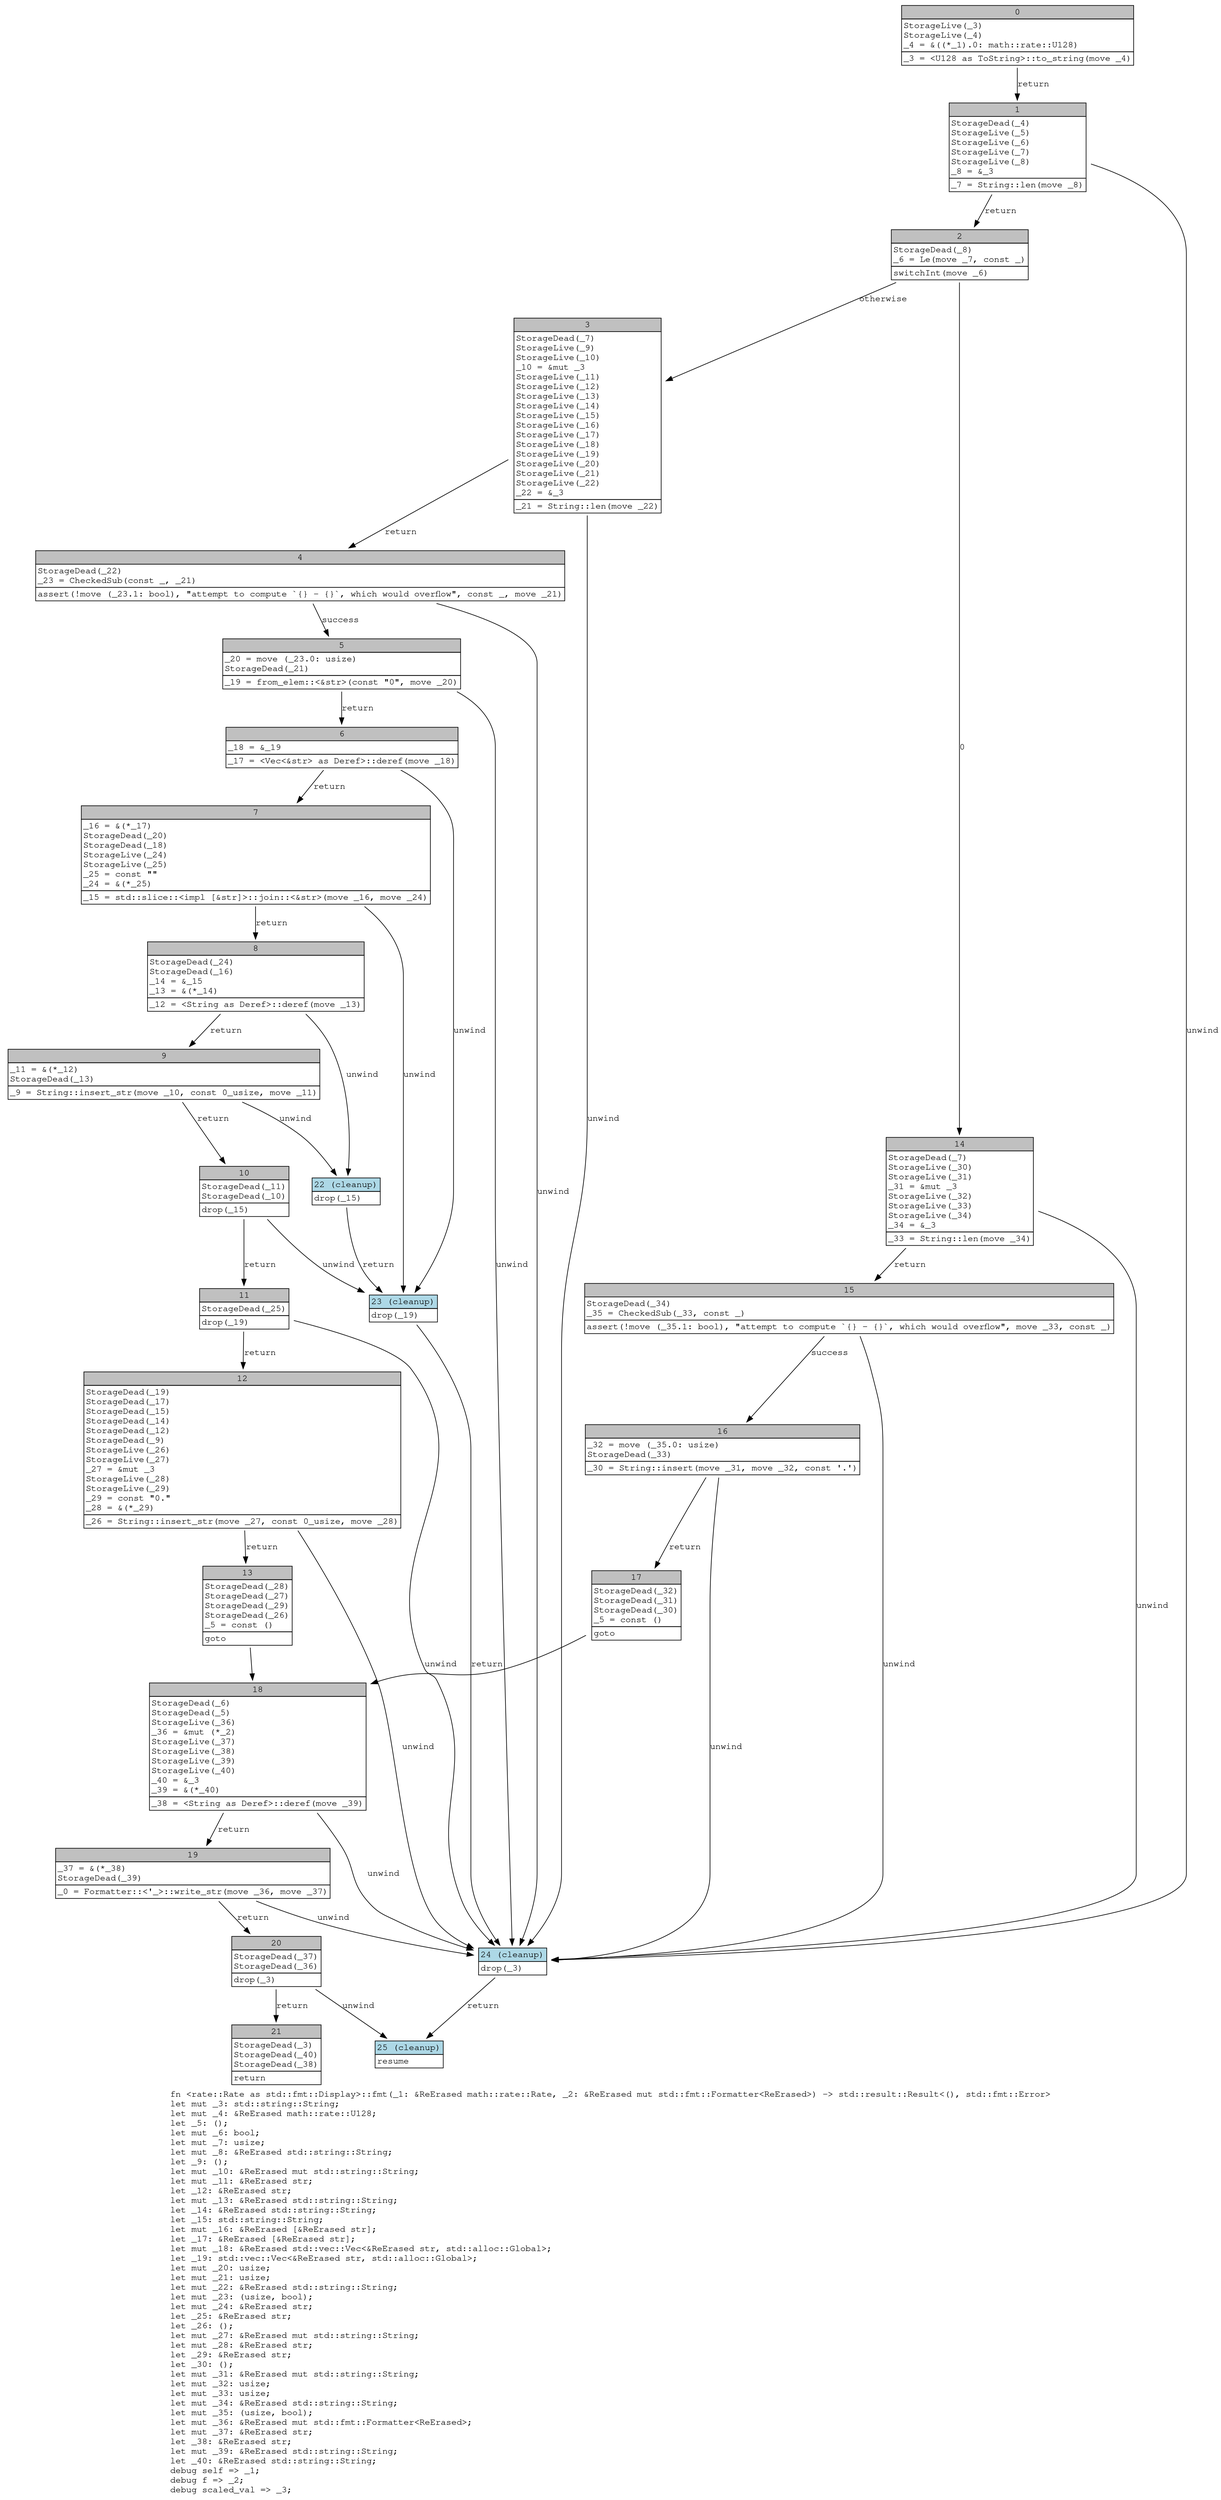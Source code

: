 digraph Mir_0_188 {
    graph [fontname="Courier, monospace"];
    node [fontname="Courier, monospace"];
    edge [fontname="Courier, monospace"];
    label=<fn &lt;rate::Rate as std::fmt::Display&gt;::fmt(_1: &amp;ReErased math::rate::Rate, _2: &amp;ReErased mut std::fmt::Formatter&lt;ReErased&gt;) -&gt; std::result::Result&lt;(), std::fmt::Error&gt;<br align="left"/>let mut _3: std::string::String;<br align="left"/>let mut _4: &amp;ReErased math::rate::U128;<br align="left"/>let _5: ();<br align="left"/>let mut _6: bool;<br align="left"/>let mut _7: usize;<br align="left"/>let mut _8: &amp;ReErased std::string::String;<br align="left"/>let _9: ();<br align="left"/>let mut _10: &amp;ReErased mut std::string::String;<br align="left"/>let mut _11: &amp;ReErased str;<br align="left"/>let _12: &amp;ReErased str;<br align="left"/>let mut _13: &amp;ReErased std::string::String;<br align="left"/>let _14: &amp;ReErased std::string::String;<br align="left"/>let _15: std::string::String;<br align="left"/>let mut _16: &amp;ReErased [&amp;ReErased str];<br align="left"/>let _17: &amp;ReErased [&amp;ReErased str];<br align="left"/>let mut _18: &amp;ReErased std::vec::Vec&lt;&amp;ReErased str, std::alloc::Global&gt;;<br align="left"/>let _19: std::vec::Vec&lt;&amp;ReErased str, std::alloc::Global&gt;;<br align="left"/>let mut _20: usize;<br align="left"/>let mut _21: usize;<br align="left"/>let mut _22: &amp;ReErased std::string::String;<br align="left"/>let mut _23: (usize, bool);<br align="left"/>let mut _24: &amp;ReErased str;<br align="left"/>let _25: &amp;ReErased str;<br align="left"/>let _26: ();<br align="left"/>let mut _27: &amp;ReErased mut std::string::String;<br align="left"/>let mut _28: &amp;ReErased str;<br align="left"/>let _29: &amp;ReErased str;<br align="left"/>let _30: ();<br align="left"/>let mut _31: &amp;ReErased mut std::string::String;<br align="left"/>let mut _32: usize;<br align="left"/>let mut _33: usize;<br align="left"/>let mut _34: &amp;ReErased std::string::String;<br align="left"/>let mut _35: (usize, bool);<br align="left"/>let mut _36: &amp;ReErased mut std::fmt::Formatter&lt;ReErased&gt;;<br align="left"/>let mut _37: &amp;ReErased str;<br align="left"/>let _38: &amp;ReErased str;<br align="left"/>let mut _39: &amp;ReErased std::string::String;<br align="left"/>let _40: &amp;ReErased std::string::String;<br align="left"/>debug self =&gt; _1;<br align="left"/>debug f =&gt; _2;<br align="left"/>debug scaled_val =&gt; _3;<br align="left"/>>;
    bb0__0_188 [shape="none", label=<<table border="0" cellborder="1" cellspacing="0"><tr><td bgcolor="gray" align="center" colspan="1">0</td></tr><tr><td align="left" balign="left">StorageLive(_3)<br/>StorageLive(_4)<br/>_4 = &amp;((*_1).0: math::rate::U128)<br/></td></tr><tr><td align="left">_3 = &lt;U128 as ToString&gt;::to_string(move _4)</td></tr></table>>];
    bb1__0_188 [shape="none", label=<<table border="0" cellborder="1" cellspacing="0"><tr><td bgcolor="gray" align="center" colspan="1">1</td></tr><tr><td align="left" balign="left">StorageDead(_4)<br/>StorageLive(_5)<br/>StorageLive(_6)<br/>StorageLive(_7)<br/>StorageLive(_8)<br/>_8 = &amp;_3<br/></td></tr><tr><td align="left">_7 = String::len(move _8)</td></tr></table>>];
    bb2__0_188 [shape="none", label=<<table border="0" cellborder="1" cellspacing="0"><tr><td bgcolor="gray" align="center" colspan="1">2</td></tr><tr><td align="left" balign="left">StorageDead(_8)<br/>_6 = Le(move _7, const _)<br/></td></tr><tr><td align="left">switchInt(move _6)</td></tr></table>>];
    bb3__0_188 [shape="none", label=<<table border="0" cellborder="1" cellspacing="0"><tr><td bgcolor="gray" align="center" colspan="1">3</td></tr><tr><td align="left" balign="left">StorageDead(_7)<br/>StorageLive(_9)<br/>StorageLive(_10)<br/>_10 = &amp;mut _3<br/>StorageLive(_11)<br/>StorageLive(_12)<br/>StorageLive(_13)<br/>StorageLive(_14)<br/>StorageLive(_15)<br/>StorageLive(_16)<br/>StorageLive(_17)<br/>StorageLive(_18)<br/>StorageLive(_19)<br/>StorageLive(_20)<br/>StorageLive(_21)<br/>StorageLive(_22)<br/>_22 = &amp;_3<br/></td></tr><tr><td align="left">_21 = String::len(move _22)</td></tr></table>>];
    bb4__0_188 [shape="none", label=<<table border="0" cellborder="1" cellspacing="0"><tr><td bgcolor="gray" align="center" colspan="1">4</td></tr><tr><td align="left" balign="left">StorageDead(_22)<br/>_23 = CheckedSub(const _, _21)<br/></td></tr><tr><td align="left">assert(!move (_23.1: bool), &quot;attempt to compute `{} - {}`, which would overflow&quot;, const _, move _21)</td></tr></table>>];
    bb5__0_188 [shape="none", label=<<table border="0" cellborder="1" cellspacing="0"><tr><td bgcolor="gray" align="center" colspan="1">5</td></tr><tr><td align="left" balign="left">_20 = move (_23.0: usize)<br/>StorageDead(_21)<br/></td></tr><tr><td align="left">_19 = from_elem::&lt;&amp;str&gt;(const &quot;0&quot;, move _20)</td></tr></table>>];
    bb6__0_188 [shape="none", label=<<table border="0" cellborder="1" cellspacing="0"><tr><td bgcolor="gray" align="center" colspan="1">6</td></tr><tr><td align="left" balign="left">_18 = &amp;_19<br/></td></tr><tr><td align="left">_17 = &lt;Vec&lt;&amp;str&gt; as Deref&gt;::deref(move _18)</td></tr></table>>];
    bb7__0_188 [shape="none", label=<<table border="0" cellborder="1" cellspacing="0"><tr><td bgcolor="gray" align="center" colspan="1">7</td></tr><tr><td align="left" balign="left">_16 = &amp;(*_17)<br/>StorageDead(_20)<br/>StorageDead(_18)<br/>StorageLive(_24)<br/>StorageLive(_25)<br/>_25 = const &quot;&quot;<br/>_24 = &amp;(*_25)<br/></td></tr><tr><td align="left">_15 = std::slice::&lt;impl [&amp;str]&gt;::join::&lt;&amp;str&gt;(move _16, move _24)</td></tr></table>>];
    bb8__0_188 [shape="none", label=<<table border="0" cellborder="1" cellspacing="0"><tr><td bgcolor="gray" align="center" colspan="1">8</td></tr><tr><td align="left" balign="left">StorageDead(_24)<br/>StorageDead(_16)<br/>_14 = &amp;_15<br/>_13 = &amp;(*_14)<br/></td></tr><tr><td align="left">_12 = &lt;String as Deref&gt;::deref(move _13)</td></tr></table>>];
    bb9__0_188 [shape="none", label=<<table border="0" cellborder="1" cellspacing="0"><tr><td bgcolor="gray" align="center" colspan="1">9</td></tr><tr><td align="left" balign="left">_11 = &amp;(*_12)<br/>StorageDead(_13)<br/></td></tr><tr><td align="left">_9 = String::insert_str(move _10, const 0_usize, move _11)</td></tr></table>>];
    bb10__0_188 [shape="none", label=<<table border="0" cellborder="1" cellspacing="0"><tr><td bgcolor="gray" align="center" colspan="1">10</td></tr><tr><td align="left" balign="left">StorageDead(_11)<br/>StorageDead(_10)<br/></td></tr><tr><td align="left">drop(_15)</td></tr></table>>];
    bb11__0_188 [shape="none", label=<<table border="0" cellborder="1" cellspacing="0"><tr><td bgcolor="gray" align="center" colspan="1">11</td></tr><tr><td align="left" balign="left">StorageDead(_25)<br/></td></tr><tr><td align="left">drop(_19)</td></tr></table>>];
    bb12__0_188 [shape="none", label=<<table border="0" cellborder="1" cellspacing="0"><tr><td bgcolor="gray" align="center" colspan="1">12</td></tr><tr><td align="left" balign="left">StorageDead(_19)<br/>StorageDead(_17)<br/>StorageDead(_15)<br/>StorageDead(_14)<br/>StorageDead(_12)<br/>StorageDead(_9)<br/>StorageLive(_26)<br/>StorageLive(_27)<br/>_27 = &amp;mut _3<br/>StorageLive(_28)<br/>StorageLive(_29)<br/>_29 = const &quot;0.&quot;<br/>_28 = &amp;(*_29)<br/></td></tr><tr><td align="left">_26 = String::insert_str(move _27, const 0_usize, move _28)</td></tr></table>>];
    bb13__0_188 [shape="none", label=<<table border="0" cellborder="1" cellspacing="0"><tr><td bgcolor="gray" align="center" colspan="1">13</td></tr><tr><td align="left" balign="left">StorageDead(_28)<br/>StorageDead(_27)<br/>StorageDead(_29)<br/>StorageDead(_26)<br/>_5 = const ()<br/></td></tr><tr><td align="left">goto</td></tr></table>>];
    bb14__0_188 [shape="none", label=<<table border="0" cellborder="1" cellspacing="0"><tr><td bgcolor="gray" align="center" colspan="1">14</td></tr><tr><td align="left" balign="left">StorageDead(_7)<br/>StorageLive(_30)<br/>StorageLive(_31)<br/>_31 = &amp;mut _3<br/>StorageLive(_32)<br/>StorageLive(_33)<br/>StorageLive(_34)<br/>_34 = &amp;_3<br/></td></tr><tr><td align="left">_33 = String::len(move _34)</td></tr></table>>];
    bb15__0_188 [shape="none", label=<<table border="0" cellborder="1" cellspacing="0"><tr><td bgcolor="gray" align="center" colspan="1">15</td></tr><tr><td align="left" balign="left">StorageDead(_34)<br/>_35 = CheckedSub(_33, const _)<br/></td></tr><tr><td align="left">assert(!move (_35.1: bool), &quot;attempt to compute `{} - {}`, which would overflow&quot;, move _33, const _)</td></tr></table>>];
    bb16__0_188 [shape="none", label=<<table border="0" cellborder="1" cellspacing="0"><tr><td bgcolor="gray" align="center" colspan="1">16</td></tr><tr><td align="left" balign="left">_32 = move (_35.0: usize)<br/>StorageDead(_33)<br/></td></tr><tr><td align="left">_30 = String::insert(move _31, move _32, const '.')</td></tr></table>>];
    bb17__0_188 [shape="none", label=<<table border="0" cellborder="1" cellspacing="0"><tr><td bgcolor="gray" align="center" colspan="1">17</td></tr><tr><td align="left" balign="left">StorageDead(_32)<br/>StorageDead(_31)<br/>StorageDead(_30)<br/>_5 = const ()<br/></td></tr><tr><td align="left">goto</td></tr></table>>];
    bb18__0_188 [shape="none", label=<<table border="0" cellborder="1" cellspacing="0"><tr><td bgcolor="gray" align="center" colspan="1">18</td></tr><tr><td align="left" balign="left">StorageDead(_6)<br/>StorageDead(_5)<br/>StorageLive(_36)<br/>_36 = &amp;mut (*_2)<br/>StorageLive(_37)<br/>StorageLive(_38)<br/>StorageLive(_39)<br/>StorageLive(_40)<br/>_40 = &amp;_3<br/>_39 = &amp;(*_40)<br/></td></tr><tr><td align="left">_38 = &lt;String as Deref&gt;::deref(move _39)</td></tr></table>>];
    bb19__0_188 [shape="none", label=<<table border="0" cellborder="1" cellspacing="0"><tr><td bgcolor="gray" align="center" colspan="1">19</td></tr><tr><td align="left" balign="left">_37 = &amp;(*_38)<br/>StorageDead(_39)<br/></td></tr><tr><td align="left">_0 = Formatter::&lt;'_&gt;::write_str(move _36, move _37)</td></tr></table>>];
    bb20__0_188 [shape="none", label=<<table border="0" cellborder="1" cellspacing="0"><tr><td bgcolor="gray" align="center" colspan="1">20</td></tr><tr><td align="left" balign="left">StorageDead(_37)<br/>StorageDead(_36)<br/></td></tr><tr><td align="left">drop(_3)</td></tr></table>>];
    bb21__0_188 [shape="none", label=<<table border="0" cellborder="1" cellspacing="0"><tr><td bgcolor="gray" align="center" colspan="1">21</td></tr><tr><td align="left" balign="left">StorageDead(_3)<br/>StorageDead(_40)<br/>StorageDead(_38)<br/></td></tr><tr><td align="left">return</td></tr></table>>];
    bb22__0_188 [shape="none", label=<<table border="0" cellborder="1" cellspacing="0"><tr><td bgcolor="lightblue" align="center" colspan="1">22 (cleanup)</td></tr><tr><td align="left">drop(_15)</td></tr></table>>];
    bb23__0_188 [shape="none", label=<<table border="0" cellborder="1" cellspacing="0"><tr><td bgcolor="lightblue" align="center" colspan="1">23 (cleanup)</td></tr><tr><td align="left">drop(_19)</td></tr></table>>];
    bb24__0_188 [shape="none", label=<<table border="0" cellborder="1" cellspacing="0"><tr><td bgcolor="lightblue" align="center" colspan="1">24 (cleanup)</td></tr><tr><td align="left">drop(_3)</td></tr></table>>];
    bb25__0_188 [shape="none", label=<<table border="0" cellborder="1" cellspacing="0"><tr><td bgcolor="lightblue" align="center" colspan="1">25 (cleanup)</td></tr><tr><td align="left">resume</td></tr></table>>];
    bb0__0_188 -> bb1__0_188 [label="return"];
    bb1__0_188 -> bb2__0_188 [label="return"];
    bb1__0_188 -> bb24__0_188 [label="unwind"];
    bb2__0_188 -> bb14__0_188 [label="0"];
    bb2__0_188 -> bb3__0_188 [label="otherwise"];
    bb3__0_188 -> bb4__0_188 [label="return"];
    bb3__0_188 -> bb24__0_188 [label="unwind"];
    bb4__0_188 -> bb5__0_188 [label="success"];
    bb4__0_188 -> bb24__0_188 [label="unwind"];
    bb5__0_188 -> bb6__0_188 [label="return"];
    bb5__0_188 -> bb24__0_188 [label="unwind"];
    bb6__0_188 -> bb7__0_188 [label="return"];
    bb6__0_188 -> bb23__0_188 [label="unwind"];
    bb7__0_188 -> bb8__0_188 [label="return"];
    bb7__0_188 -> bb23__0_188 [label="unwind"];
    bb8__0_188 -> bb9__0_188 [label="return"];
    bb8__0_188 -> bb22__0_188 [label="unwind"];
    bb9__0_188 -> bb10__0_188 [label="return"];
    bb9__0_188 -> bb22__0_188 [label="unwind"];
    bb10__0_188 -> bb11__0_188 [label="return"];
    bb10__0_188 -> bb23__0_188 [label="unwind"];
    bb11__0_188 -> bb12__0_188 [label="return"];
    bb11__0_188 -> bb24__0_188 [label="unwind"];
    bb12__0_188 -> bb13__0_188 [label="return"];
    bb12__0_188 -> bb24__0_188 [label="unwind"];
    bb13__0_188 -> bb18__0_188 [label=""];
    bb14__0_188 -> bb15__0_188 [label="return"];
    bb14__0_188 -> bb24__0_188 [label="unwind"];
    bb15__0_188 -> bb16__0_188 [label="success"];
    bb15__0_188 -> bb24__0_188 [label="unwind"];
    bb16__0_188 -> bb17__0_188 [label="return"];
    bb16__0_188 -> bb24__0_188 [label="unwind"];
    bb17__0_188 -> bb18__0_188 [label=""];
    bb18__0_188 -> bb19__0_188 [label="return"];
    bb18__0_188 -> bb24__0_188 [label="unwind"];
    bb19__0_188 -> bb20__0_188 [label="return"];
    bb19__0_188 -> bb24__0_188 [label="unwind"];
    bb20__0_188 -> bb21__0_188 [label="return"];
    bb20__0_188 -> bb25__0_188 [label="unwind"];
    bb22__0_188 -> bb23__0_188 [label="return"];
    bb23__0_188 -> bb24__0_188 [label="return"];
    bb24__0_188 -> bb25__0_188 [label="return"];
}
